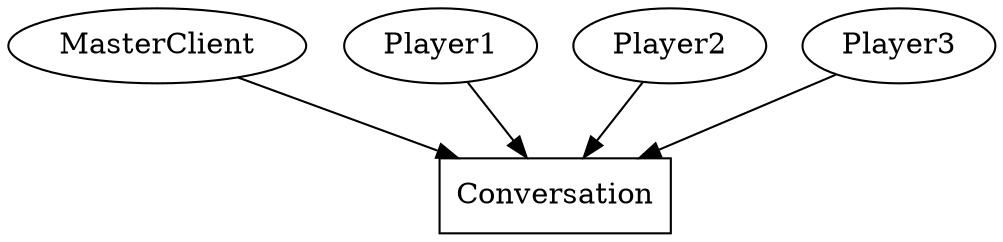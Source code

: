 digraph ConversationsAction {
  Master -> Conversation;
  Player1 -> Conversation;
  Player2 -> Conversation;
  Player3 -> Conversation;

  Conversation [shape=box]
  Master [label="MasterClient"];
}

